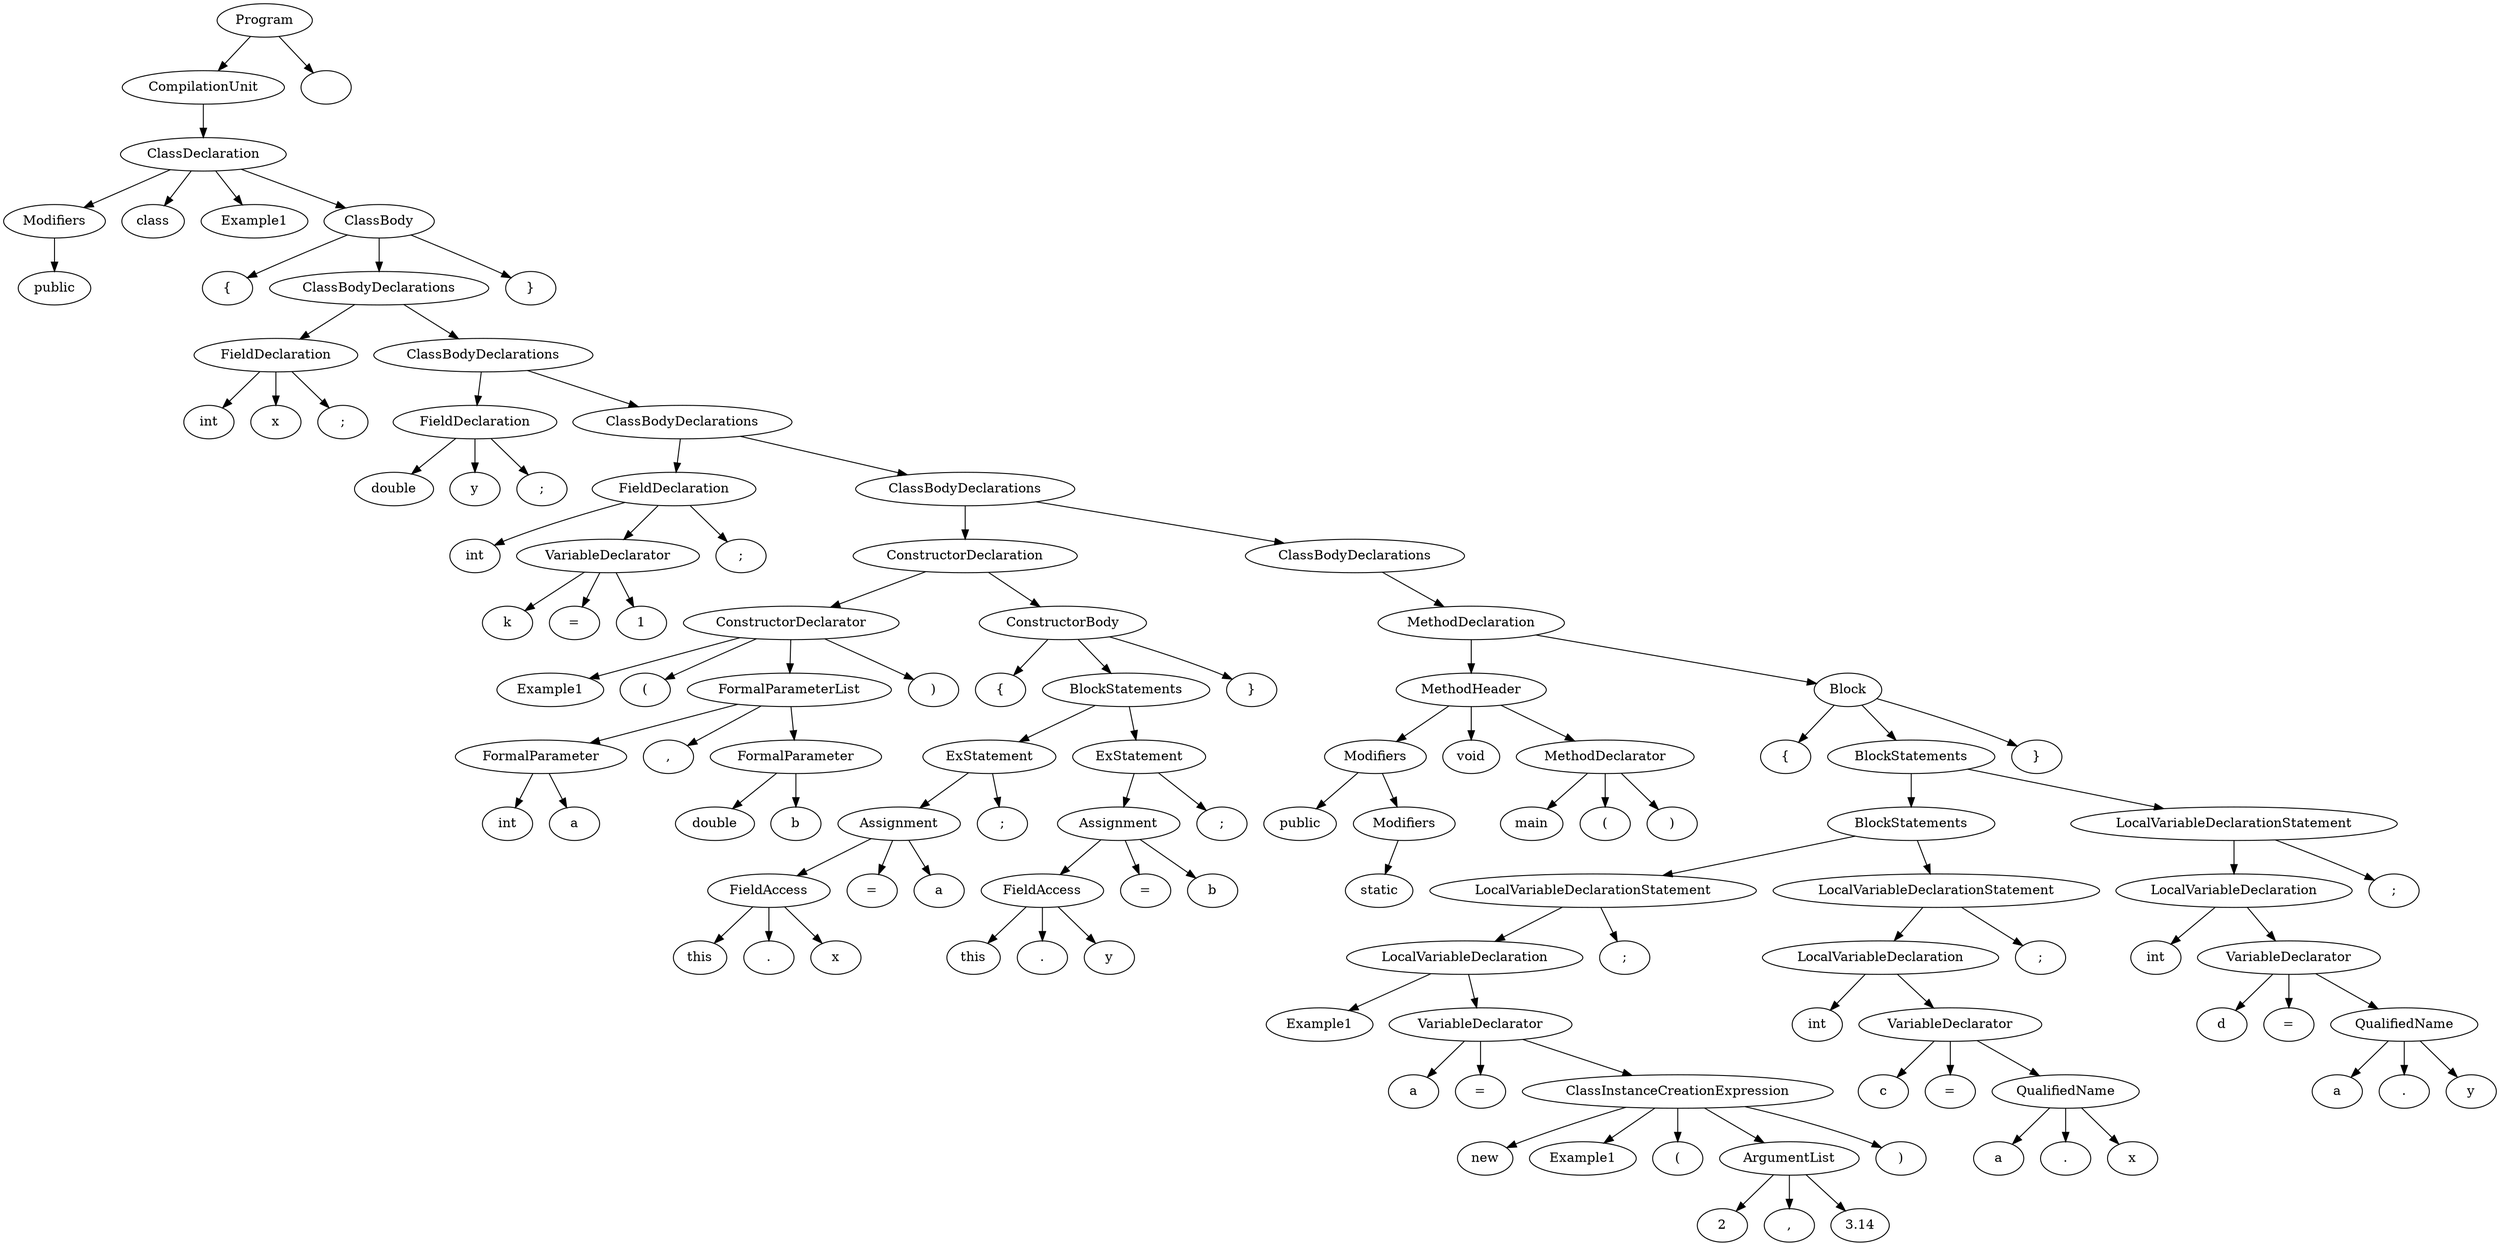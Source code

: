 digraph G {
n1 [label="public"]
n2 [label="Modifiers"]
n2->n1;
n3 [label="class"]
n4 [label="Example1"]
n5 [label="{"]
n6 [label="int"]
n7 [label="x"]
n8 [label=";"]
n9 [label="FieldDeclaration"]
n9->n8;
n9->n7;
n9->n6;
n10 [label="double"]
n11 [label="y"]
n12 [label=";"]
n13 [label="FieldDeclaration"]
n13->n12;
n13->n11;
n13->n10;
n14 [label="int"]
n15 [label="k"]
n16 [label="="]
n17 [label="1"]
n18 [label="VariableDeclarator"]
n18->n17;
n18->n16;
n18->n15;
n19 [label=";"]
n20 [label="FieldDeclaration"]
n20->n19;
n20->n18;
n20->n14;
n21 [label="Example1"]
n22 [label="("]
n23 [label="int"]
n24 [label="a"]
n25 [label="FormalParameter"]
n25->n24;
n25->n23;
n26 [label=","]
n27 [label="double"]
n28 [label="b"]
n29 [label="FormalParameter"]
n29->n28;
n29->n27;
n30 [label="FormalParameterList"]
n30->n29;
n30->n26;
n30->n25;
n31 [label=")"]
n32 [label="ConstructorDeclarator"]
n32->n31;
n32->n30;
n32->n22;
n32->n21;
n33 [label="{"]
n34 [label="this"]
n35 [label="."]
n36 [label="x"]
n37 [label="FieldAccess"]
n37->n36;
n37->n35;
n37->n34;
n38 [label="="]
n39 [label="a"]
n40 [label="Assignment"]
n40->n39;
n40->n38;
n40->n37;
n41 [label=";"]
n42 [label="ExStatement"]
n42->n41;
n42->n40;
n43 [label="this"]
n44 [label="."]
n45 [label="y"]
n46 [label="FieldAccess"]
n46->n45;
n46->n44;
n46->n43;
n47 [label="="]
n48 [label="b"]
n49 [label="Assignment"]
n49->n48;
n49->n47;
n49->n46;
n50 [label=";"]
n51 [label="ExStatement"]
n51->n50;
n51->n49;
n52 [label="BlockStatements"]
n52->n51;
n52->n42;
n53 [label="}"]
n54 [label="ConstructorBody"]
n54->n53;
n54->n52;
n54->n33;
n55 [label="ConstructorDeclaration"]
n55->n54;
n55->n32;
n56 [label="public"]
n57 [label="static"]
n58 [label="Modifiers"]
n58->n57;
n59 [label="Modifiers"]
n59->n58;
n59->n56;
n60 [label="void"]
n61 [label="main"]
n62 [label="("]
n63 [label=")"]
n64 [label="MethodDeclarator"]
n64->n63;
n64->n62;
n64->n61;
n65 [label="MethodHeader"]
n65->n64;
n65->n60;
n65->n59;
n66 [label="{"]
n67 [label="Example1"]
n68 [label="a"]
n69 [label="="]
n70 [label="new"]
n71 [label="Example1"]
n72 [label="("]
n73 [label="2"]
n74 [label=","]
n75 [label="3.14"]
n76 [label="ArgumentList"]
n76->n75;
n76->n74;
n76->n73;
n77 [label=")"]
n78 [label="ClassInstanceCreationExpression"]
n78->n77;
n78->n76;
n78->n72;
n78->n71;
n78->n70;
n79 [label="VariableDeclarator"]
n79->n78;
n79->n69;
n79->n68;
n80 [label="LocalVariableDeclaration"]
n80->n79;
n80->n67;
n81 [label=";"]
n82 [label="LocalVariableDeclarationStatement"]
n82->n81;
n82->n80;
n83 [label="int"]
n84 [label="c"]
n85 [label="="]
n86 [label="a"]
n87 [label="."]
n88 [label="x"]
n89 [label="QualifiedName"]
n89->n88;
n89->n87;
n89->n86;
n90 [label="VariableDeclarator"]
n90->n89;
n90->n85;
n90->n84;
n91 [label="LocalVariableDeclaration"]
n91->n90;
n91->n83;
n92 [label=";"]
n93 [label="LocalVariableDeclarationStatement"]
n93->n92;
n93->n91;
n94 [label="BlockStatements"]
n94->n93;
n94->n82;
n95 [label="int"]
n96 [label="d"]
n97 [label="="]
n98 [label="a"]
n99 [label="."]
n100 [label="y"]
n101 [label="QualifiedName"]
n101->n100;
n101->n99;
n101->n98;
n102 [label="VariableDeclarator"]
n102->n101;
n102->n97;
n102->n96;
n103 [label="LocalVariableDeclaration"]
n103->n102;
n103->n95;
n104 [label=";"]
n105 [label="LocalVariableDeclarationStatement"]
n105->n104;
n105->n103;
n106 [label="BlockStatements"]
n106->n105;
n106->n94;
n107 [label="}"]
n108 [label="Block"]
n108->n107;
n108->n106;
n108->n66;
n109 [label="MethodDeclaration"]
n109->n108;
n109->n65;
n110 [label="ClassBodyDeclarations"]
n110->n109;
n111 [label="ClassBodyDeclarations"]
n111->n110;
n111->n55;
n112 [label="ClassBodyDeclarations"]
n112->n111;
n112->n20;
n113 [label="ClassBodyDeclarations"]
n113->n112;
n113->n13;
n114 [label="ClassBodyDeclarations"]
n114->n113;
n114->n9;
n115 [label="}"]
n116 [label="ClassBody"]
n116->n115;
n116->n114;
n116->n5;
n117 [label="ClassDeclaration"]
n117->n116;
n117->n4;
n117->n3;
n117->n2;
n118 [label="CompilationUnit"]
n118->n117;
n119 [label="Program"]
n119->n120;
n119->n118;
n120 [label=""]
}
